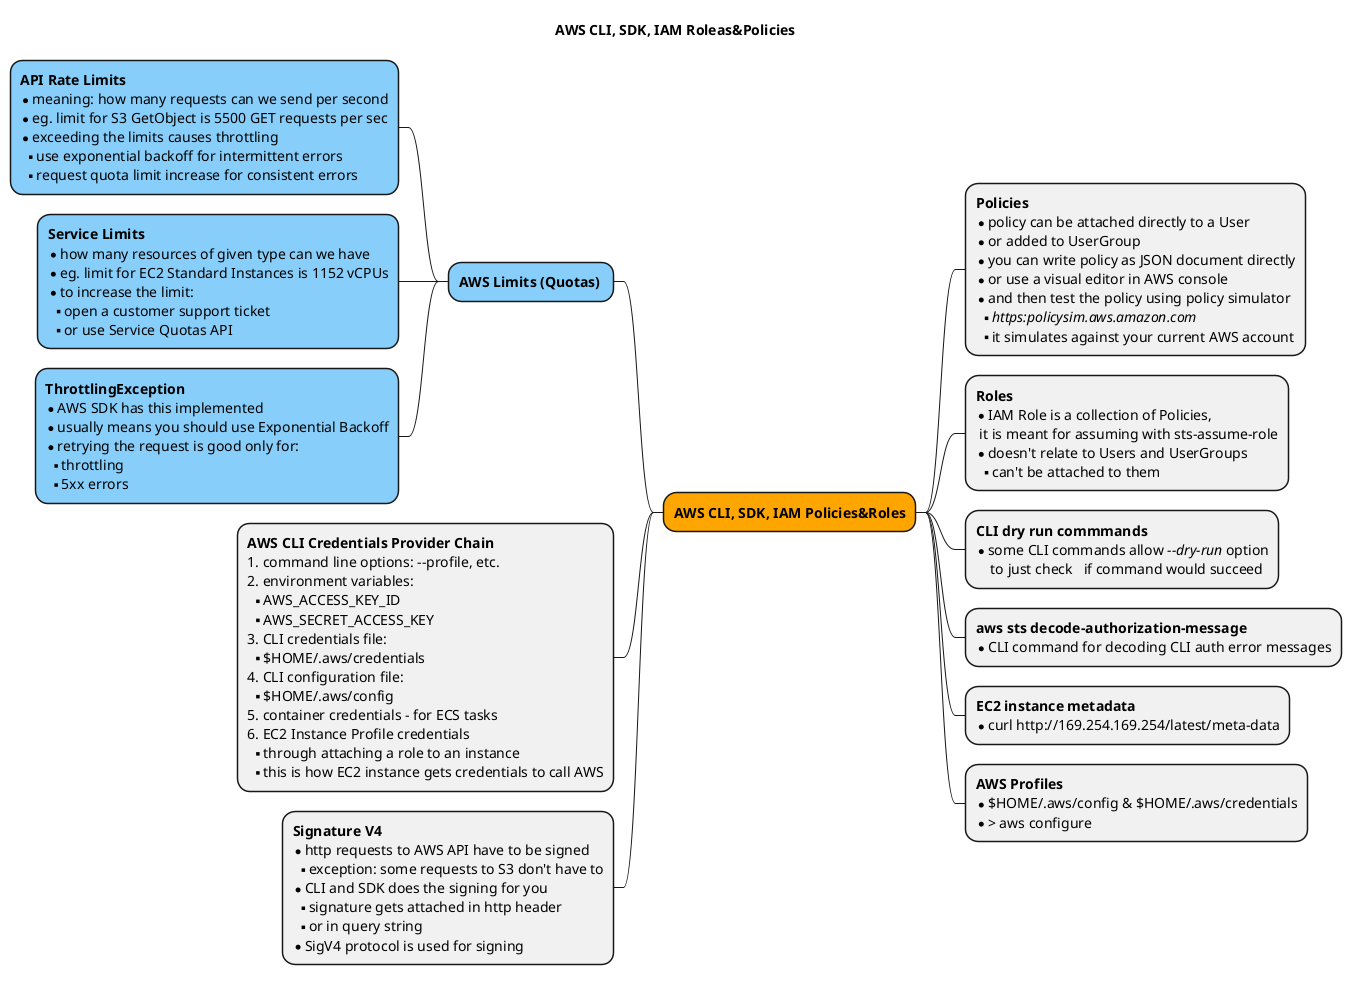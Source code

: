 @startmindmap mindmap

title AWS CLI, SDK, IAM Roleas&Policies

<style>
mindmapDiagram {
  .quotas {
    BackgroundColor LightSkyBlue
  }
}
</style>


*[#Orange] <b>AWS CLI, SDK, IAM Policies&Roles
 * <b>Policies\n*policy can be attached directly to a User\n*or added to UserGroup\n*you can write policy as JSON document directly\n*or use a visual editor in AWS console\n*and then test the policy using policy simulator\n**//https:////policysim.aws.amazon.com//\n**it simulates against your current AWS account
 * <b>Roles\n*IAM Role is a collection of Policies,\n it is meant for assuming with sts-assume-role\n*doesn't relate to Users and UserGroups\n**can't be attached to them
 * <b>CLI dry run commmands\n*some CLI commands allow //--dry-run// option\n    to just check   if command would succeed
 * <b>aws sts decode-authorization-message\n*CLI command for decoding CLI auth error messages
 * <b>EC2 instance metadata\n*curl http://169.254.169.254/latest/meta-data
 * <b>AWS Profiles\n*$HOME/.aws/config & $HOME/.aws/credentials\n*> aws configure
left side
 * <b>AWS Limits (Quotas) <<quotas>>
  * <b>API Rate Limits\n*meaning: how many requests can we send per second\n*eg. limit for S3 GetObject is 5500 GET requests per sec\n*exceeding the limits causes throttling\n**use exponential backoff for intermittent errors\n**request quota limit increase for consistent errors <<quotas>>
  * <b>Service Limits\n*how many resources of given type can we have\n*eg. limit for EC2 Standard Instances is 1152 vCPUs\n*to increase the limit:\n**open a customer support ticket\n**or use Service Quotas API <<quotas>>
  * <b>ThrottlingException\n*AWS SDK has this implemented\n*usually means you should use Exponential Backoff\n*retrying the request is good only for:\n**throttling\n**5xx errors <<quotas>>
 * <b>AWS CLI Credentials Provider Chain\n1. command line options: --profile, etc.\n2. environment variables:\n**AWS_ACCESS_KEY_ID\n**AWS_SECRET_ACCESS_KEY\n3. CLI credentials file:\n**$HOME/.aws/credentials\n4. CLI configuration file:\n**$HOME/.aws/config\n5. container credentials - for ECS tasks\n6. EC2 Instance Profile credentials\n**through attaching a role to an instance\n**this is how EC2 instance gets credentials to call AWS
 * <b>Signature V4\n*http requests to AWS API have to be signed\n**exception: some requests to S3 don't have to\n*CLI and SDK does the signing for you\n**signature gets attached in http header\n**or in query string\n*SigV4 protocol is used for signing

@endmindmap